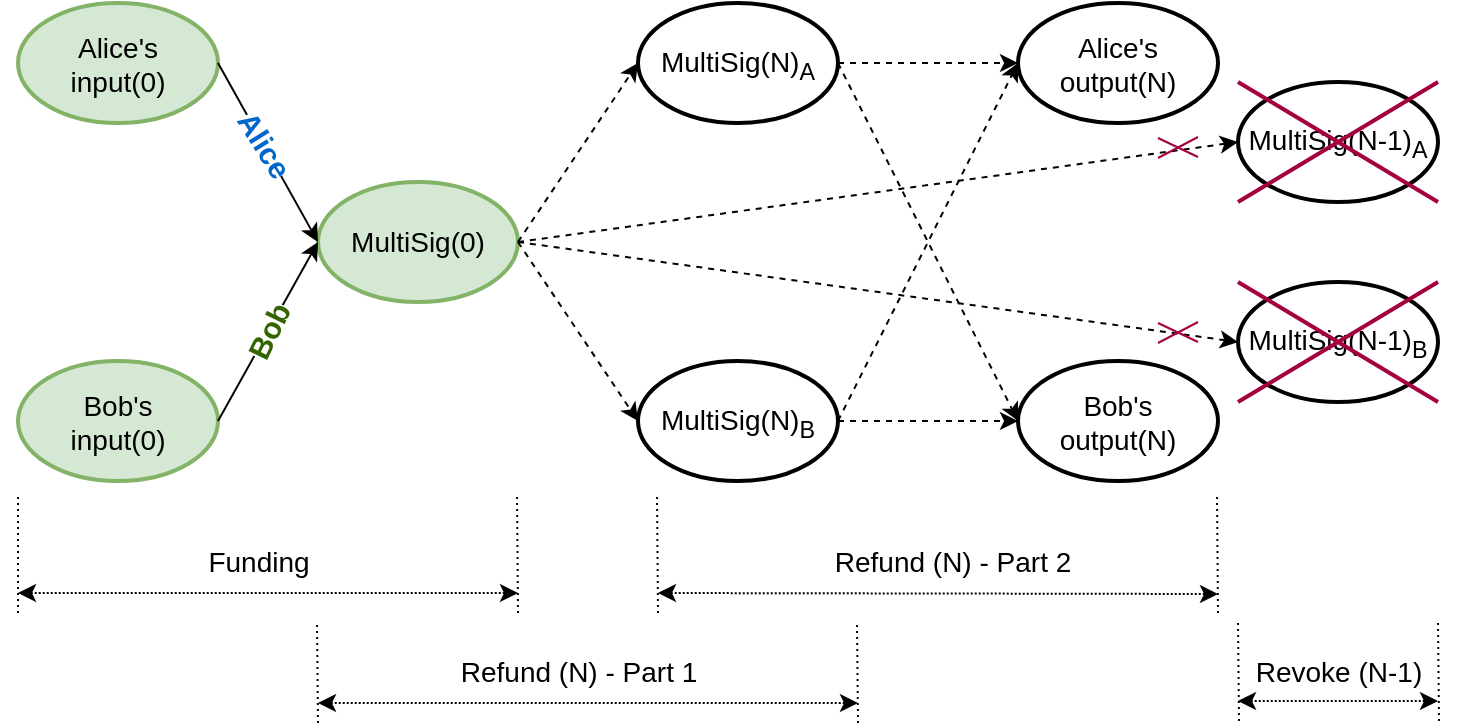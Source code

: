 <mxfile pages="1" version="11.2.4" type="device"><diagram id="bBkEPbWLoeJg7-wSrlFj" name="Page-1"><mxGraphModel dx="905" dy="707" grid="1" gridSize="10" guides="1" tooltips="1" connect="1" arrows="1" fold="1" page="1" pageScale="1" pageWidth="827" pageHeight="1169" math="0" shadow="0"><root><mxCell id="0"/><mxCell id="1" parent="0"/><mxCell id="bmQeixlOnmFxgD8QusRG-1" value="MultiSig(0)" style="ellipse;whiteSpace=wrap;html=1;fontSize=14;strokeWidth=2;fillColor=#d5e8d4;strokeColor=#82b366;" parent="1" vertex="1"><mxGeometry x="190" y="250" width="100" height="60" as="geometry"/></mxCell><mxCell id="bmQeixlOnmFxgD8QusRG-2" value="Alice's &lt;br&gt;input(0)" style="ellipse;whiteSpace=wrap;html=1;fontSize=14;strokeWidth=2;direction=east;fillColor=#d5e8d4;strokeColor=#82b366;" parent="1" vertex="1"><mxGeometry x="40" y="160.5" width="100" height="60" as="geometry"/></mxCell><mxCell id="bmQeixlOnmFxgD8QusRG-3" value="Bob's&lt;br&gt;input(0)" style="ellipse;whiteSpace=wrap;html=1;fontSize=14;strokeWidth=2;fillColor=#d5e8d4;strokeColor=#82b366;" parent="1" vertex="1"><mxGeometry x="40" y="339.5" width="100" height="60" as="geometry"/></mxCell><mxCell id="bmQeixlOnmFxgD8QusRG-4" value="" style="endArrow=classic;html=1;fontSize=14;entryX=0;entryY=0.5;entryDx=0;entryDy=0;exitX=1;exitY=0.5;exitDx=0;exitDy=0;" parent="1" source="bmQeixlOnmFxgD8QusRG-2" target="bmQeixlOnmFxgD8QusRG-1" edge="1"><mxGeometry width="50" height="50" relative="1" as="geometry"><mxPoint x="160" y="210.5" as="sourcePoint"/><mxPoint x="90" y="380.5" as="targetPoint"/></mxGeometry></mxCell><mxCell id="CzUB6Efo8XqgUTM70n0X-1" value="Alice" style="text;html=1;resizable=0;points=[];align=center;verticalAlign=middle;labelBackgroundColor=#ffffff;fontSize=15;fontColor=#0066CC;fontStyle=1;rotation=58;" vertex="1" connectable="0" parent="bmQeixlOnmFxgD8QusRG-4"><mxGeometry x="-0.311" y="-1" relative="1" as="geometry"><mxPoint x="7" y="9" as="offset"/></mxGeometry></mxCell><mxCell id="bmQeixlOnmFxgD8QusRG-5" value="" style="endArrow=classic;html=1;fontSize=14;entryX=0;entryY=0.5;entryDx=0;entryDy=0;exitX=1;exitY=0.5;exitDx=0;exitDy=0;" parent="1" source="bmQeixlOnmFxgD8QusRG-3" target="bmQeixlOnmFxgD8QusRG-1" edge="1"><mxGeometry width="50" height="50" relative="1" as="geometry"><mxPoint x="166" y="319.52" as="sourcePoint"/><mxPoint x="214" y="398.5" as="targetPoint"/></mxGeometry></mxCell><mxCell id="CzUB6Efo8XqgUTM70n0X-2" value="Bob" style="text;html=1;resizable=0;points=[];align=center;verticalAlign=middle;labelBackgroundColor=#ffffff;fontSize=15;fontColor=#336600;fontStyle=1;rotation=296;" vertex="1" connectable="0" parent="bmQeixlOnmFxgD8QusRG-5"><mxGeometry x="0.46" y="-2" relative="1" as="geometry"><mxPoint x="-14" y="20" as="offset"/></mxGeometry></mxCell><mxCell id="bmQeixlOnmFxgD8QusRG-7" value="" style="endArrow=classic;html=1;fontSize=14;exitX=1;exitY=0.5;exitDx=0;exitDy=0;dashed=1;entryX=0;entryY=0.5;entryDx=0;entryDy=0;" parent="1" source="bmQeixlOnmFxgD8QusRG-1" target="bmQeixlOnmFxgD8QusRG-8" edge="1"><mxGeometry width="50" height="50" relative="1" as="geometry"><mxPoint x="425" y="270.52" as="sourcePoint"/><mxPoint x="470" y="270.5" as="targetPoint"/></mxGeometry></mxCell><mxCell id="bmQeixlOnmFxgD8QusRG-8" value="MultiSig(N)&lt;sub&gt;A&lt;/sub&gt;" style="ellipse;whiteSpace=wrap;html=1;fontSize=14;strokeWidth=2;" parent="1" vertex="1"><mxGeometry x="350" y="160.5" width="100" height="60" as="geometry"/></mxCell><mxCell id="bmQeixlOnmFxgD8QusRG-9" value="MultiSig(N)&lt;sub&gt;B&lt;/sub&gt;" style="ellipse;whiteSpace=wrap;html=1;fontSize=14;strokeWidth=2;" parent="1" vertex="1"><mxGeometry x="350" y="339.5" width="100" height="60" as="geometry"/></mxCell><mxCell id="bmQeixlOnmFxgD8QusRG-10" value="" style="endArrow=classic;html=1;fontSize=14;exitX=1;exitY=0.5;exitDx=0;exitDy=0;dashed=1;entryX=0;entryY=0.5;entryDx=0;entryDy=0;" parent="1" source="bmQeixlOnmFxgD8QusRG-1" target="bmQeixlOnmFxgD8QusRG-9" edge="1"><mxGeometry width="50" height="50" relative="1" as="geometry"><mxPoint x="300" y="369.5" as="sourcePoint"/><mxPoint x="370" y="249.5" as="targetPoint"/></mxGeometry></mxCell><mxCell id="bmQeixlOnmFxgD8QusRG-11" value="Alice's &lt;br&gt;output(N)" style="ellipse;whiteSpace=wrap;html=1;fontSize=14;strokeWidth=2;" parent="1" vertex="1"><mxGeometry x="540" y="160.5" width="100" height="60" as="geometry"/></mxCell><mxCell id="bmQeixlOnmFxgD8QusRG-12" value="Bob's&lt;br&gt;output(N)" style="ellipse;whiteSpace=wrap;html=1;fontSize=14;strokeWidth=2;" parent="1" vertex="1"><mxGeometry x="540" y="339.5" width="100" height="60" as="geometry"/></mxCell><mxCell id="bmQeixlOnmFxgD8QusRG-14" value="" style="endArrow=classic;html=1;fontSize=14;exitX=1;exitY=0.5;exitDx=0;exitDy=0;dashed=1;entryX=0;entryY=0.5;entryDx=0;entryDy=0;" parent="1" source="bmQeixlOnmFxgD8QusRG-8" target="bmQeixlOnmFxgD8QusRG-12" edge="1"><mxGeometry width="50" height="50" relative="1" as="geometry"><mxPoint x="460" y="247.5" as="sourcePoint"/><mxPoint x="530" y="353.5" as="targetPoint"/></mxGeometry></mxCell><mxCell id="bmQeixlOnmFxgD8QusRG-15" value="" style="endArrow=classic;html=1;fontSize=14;exitX=1;exitY=0.5;exitDx=0;exitDy=0;dashed=1;entryX=0;entryY=0.5;entryDx=0;entryDy=0;" parent="1" source="bmQeixlOnmFxgD8QusRG-9" target="bmQeixlOnmFxgD8QusRG-12" edge="1"><mxGeometry width="50" height="50" relative="1" as="geometry"><mxPoint x="450" y="239.5" as="sourcePoint"/><mxPoint x="540" y="419.5" as="targetPoint"/></mxGeometry></mxCell><mxCell id="bmQeixlOnmFxgD8QusRG-16" value="" style="endArrow=classic;html=1;fontSize=14;exitX=1;exitY=0.5;exitDx=0;exitDy=0;dashed=1;entryX=0;entryY=0.5;entryDx=0;entryDy=0;" parent="1" source="bmQeixlOnmFxgD8QusRG-8" target="bmQeixlOnmFxgD8QusRG-11" edge="1"><mxGeometry width="50" height="50" relative="1" as="geometry"><mxPoint x="490" y="130.5" as="sourcePoint"/><mxPoint x="580" y="100.5" as="targetPoint"/></mxGeometry></mxCell><mxCell id="bmQeixlOnmFxgD8QusRG-17" value="" style="endArrow=classic;html=1;fontSize=14;exitX=1;exitY=0.5;exitDx=0;exitDy=0;dashed=1;entryX=0;entryY=0.5;entryDx=0;entryDy=0;" parent="1" source="bmQeixlOnmFxgD8QusRG-9" target="bmQeixlOnmFxgD8QusRG-11" edge="1"><mxGeometry width="50" height="50" relative="1" as="geometry"><mxPoint x="450" y="200.5" as="sourcePoint"/><mxPoint x="540" y="380.5" as="targetPoint"/></mxGeometry></mxCell><mxCell id="bmQeixlOnmFxgD8QusRG-18" value="" style="endArrow=none;html=1;dashed=1;fontSize=14;dashPattern=1 2;" parent="1" edge="1"><mxGeometry width="50" height="50" relative="1" as="geometry"><mxPoint x="40" y="465.5" as="sourcePoint"/><mxPoint x="40" y="405.5" as="targetPoint"/></mxGeometry></mxCell><mxCell id="bmQeixlOnmFxgD8QusRG-19" value="" style="endArrow=none;html=1;dashed=1;fontSize=14;dashPattern=1 2;" parent="1" edge="1"><mxGeometry width="50" height="50" relative="1" as="geometry"><mxPoint x="290" y="465.5" as="sourcePoint"/><mxPoint x="289.5" y="405.5" as="targetPoint"/></mxGeometry></mxCell><mxCell id="bmQeixlOnmFxgD8QusRG-20" value="" style="endArrow=none;html=1;dashed=1;fontSize=14;dashPattern=1 2;" parent="1" edge="1"><mxGeometry width="50" height="50" relative="1" as="geometry"><mxPoint x="190" y="520.5" as="sourcePoint"/><mxPoint x="189.5" y="470.5" as="targetPoint"/></mxGeometry></mxCell><mxCell id="bmQeixlOnmFxgD8QusRG-21" value="" style="endArrow=none;html=1;dashed=1;fontSize=14;dashPattern=1 2;" parent="1" edge="1"><mxGeometry width="50" height="50" relative="1" as="geometry"><mxPoint x="640" y="465.5" as="sourcePoint"/><mxPoint x="639.5" y="405.5" as="targetPoint"/></mxGeometry></mxCell><mxCell id="bmQeixlOnmFxgD8QusRG-22" value="" style="endArrow=classic;startArrow=classic;html=1;dashed=1;fontSize=14;dashPattern=1 1;" parent="1" edge="1"><mxGeometry width="50" height="50" relative="1" as="geometry"><mxPoint x="40" y="455.5" as="sourcePoint"/><mxPoint x="290" y="455.5" as="targetPoint"/></mxGeometry></mxCell><mxCell id="bmQeixlOnmFxgD8QusRG-27" value="Funding" style="text;html=1;resizable=0;points=[];align=center;verticalAlign=middle;labelBackgroundColor=#ffffff;fontSize=14;" parent="bmQeixlOnmFxgD8QusRG-22" vertex="1" connectable="0"><mxGeometry x="-0.256" y="-4" relative="1" as="geometry"><mxPoint x="27" y="-20" as="offset"/></mxGeometry></mxCell><mxCell id="bmQeixlOnmFxgD8QusRG-23" value="" style="endArrow=none;html=1;dashed=1;fontSize=14;dashPattern=1 2;" parent="1" edge="1"><mxGeometry width="50" height="50" relative="1" as="geometry"><mxPoint x="460" y="520.5" as="sourcePoint"/><mxPoint x="459.5" y="470.5" as="targetPoint"/></mxGeometry></mxCell><mxCell id="bmQeixlOnmFxgD8QusRG-24" value="" style="endArrow=none;html=1;dashed=1;fontSize=14;dashPattern=1 2;" parent="1" edge="1"><mxGeometry width="50" height="50" relative="1" as="geometry"><mxPoint x="360" y="465.5" as="sourcePoint"/><mxPoint x="359.5" y="405.5" as="targetPoint"/></mxGeometry></mxCell><mxCell id="bmQeixlOnmFxgD8QusRG-25" value="" style="endArrow=classic;startArrow=classic;html=1;dashed=1;fontSize=14;dashPattern=1 1;" parent="1" edge="1"><mxGeometry width="50" height="50" relative="1" as="geometry"><mxPoint x="190" y="510.5" as="sourcePoint"/><mxPoint x="460" y="510.5" as="targetPoint"/></mxGeometry></mxCell><mxCell id="bmQeixlOnmFxgD8QusRG-28" value="Refund (N) - Part 1" style="text;html=1;resizable=0;points=[];align=center;verticalAlign=middle;labelBackgroundColor=#ffffff;fontSize=14;" parent="bmQeixlOnmFxgD8QusRG-25" vertex="1" connectable="0"><mxGeometry x="-0.326" y="2" relative="1" as="geometry"><mxPoint x="39" y="-14" as="offset"/></mxGeometry></mxCell><mxCell id="bmQeixlOnmFxgD8QusRG-26" value="" style="endArrow=classic;startArrow=classic;html=1;dashed=1;fontSize=14;dashPattern=1 1;" parent="1" edge="1"><mxGeometry width="50" height="50" relative="1" as="geometry"><mxPoint x="360" y="455.5" as="sourcePoint"/><mxPoint x="640" y="456" as="targetPoint"/></mxGeometry></mxCell><mxCell id="bmQeixlOnmFxgD8QusRG-29" value="Refund (N) - Part 2" style="text;html=1;resizable=0;points=[];align=center;verticalAlign=middle;labelBackgroundColor=#ffffff;fontSize=14;" parent="bmQeixlOnmFxgD8QusRG-26" vertex="1" connectable="0"><mxGeometry x="-0.29" y="-3" relative="1" as="geometry"><mxPoint x="47" y="-19" as="offset"/></mxGeometry></mxCell><mxCell id="MV4GuKuZ0_GkO9SyMOyV-1" value="MultiSig(N-1)&lt;sub&gt;A&lt;/sub&gt;" style="ellipse;whiteSpace=wrap;html=1;fontSize=14;strokeWidth=2;" parent="1" vertex="1"><mxGeometry x="650" y="200" width="100" height="60" as="geometry"/></mxCell><mxCell id="MV4GuKuZ0_GkO9SyMOyV-2" value="MultiSig(N-1)&lt;sub&gt;B&lt;/sub&gt;" style="ellipse;whiteSpace=wrap;html=1;fontSize=14;strokeWidth=2;" parent="1" vertex="1"><mxGeometry x="650" y="300" width="100" height="60" as="geometry"/></mxCell><mxCell id="MV4GuKuZ0_GkO9SyMOyV-9" value="" style="endArrow=none;html=1;dashed=1;fontSize=14;dashPattern=1 2;" parent="1" edge="1"><mxGeometry width="50" height="50" relative="1" as="geometry"><mxPoint x="650.5" y="519.5" as="sourcePoint"/><mxPoint x="650" y="469.5" as="targetPoint"/></mxGeometry></mxCell><mxCell id="MV4GuKuZ0_GkO9SyMOyV-10" value="" style="endArrow=none;html=1;dashed=1;fontSize=14;dashPattern=1 2;" parent="1" edge="1"><mxGeometry width="50" height="50" relative="1" as="geometry"><mxPoint x="750.5" y="519.5" as="sourcePoint"/><mxPoint x="750" y="469.5" as="targetPoint"/></mxGeometry></mxCell><mxCell id="MV4GuKuZ0_GkO9SyMOyV-11" value="" style="endArrow=classic;startArrow=classic;html=1;dashed=1;fontSize=14;dashPattern=1 1;" parent="1" edge="1"><mxGeometry width="50" height="50" relative="1" as="geometry"><mxPoint x="650" y="509.5" as="sourcePoint"/><mxPoint x="750" y="509.5" as="targetPoint"/></mxGeometry></mxCell><mxCell id="MV4GuKuZ0_GkO9SyMOyV-12" value="Revoke (N-1)" style="text;html=1;resizable=0;points=[];align=center;verticalAlign=middle;labelBackgroundColor=#ffffff;fontSize=14;" parent="MV4GuKuZ0_GkO9SyMOyV-11" vertex="1" connectable="0"><mxGeometry x="-0.326" y="2" relative="1" as="geometry"><mxPoint x="16.5" y="-13" as="offset"/></mxGeometry></mxCell><mxCell id="MV4GuKuZ0_GkO9SyMOyV-13" value="" style="group" parent="1" vertex="1" connectable="0"><mxGeometry x="650" y="300" width="100" height="60" as="geometry"/></mxCell><mxCell id="MV4GuKuZ0_GkO9SyMOyV-3" value="" style="endArrow=none;html=1;fillColor=#d80073;strokeColor=#A50040;strokeWidth=2;" parent="MV4GuKuZ0_GkO9SyMOyV-13" edge="1"><mxGeometry width="50" height="50" relative="1" as="geometry"><mxPoint y="60" as="sourcePoint"/><mxPoint x="100" as="targetPoint"/></mxGeometry></mxCell><mxCell id="MV4GuKuZ0_GkO9SyMOyV-4" value="" style="endArrow=none;html=1;fillColor=#d80073;strokeColor=#A50040;strokeWidth=2;" parent="MV4GuKuZ0_GkO9SyMOyV-13" edge="1"><mxGeometry width="50" height="50" relative="1" as="geometry"><mxPoint as="sourcePoint"/><mxPoint x="100" y="60" as="targetPoint"/></mxGeometry></mxCell><mxCell id="MV4GuKuZ0_GkO9SyMOyV-14" value="" style="group" parent="1" vertex="1" connectable="0"><mxGeometry x="650" y="200" width="100" height="60" as="geometry"/></mxCell><mxCell id="MV4GuKuZ0_GkO9SyMOyV-15" value="" style="endArrow=none;html=1;fillColor=#d80073;strokeColor=#A50040;strokeWidth=2;" parent="MV4GuKuZ0_GkO9SyMOyV-14" edge="1"><mxGeometry width="50" height="50" relative="1" as="geometry"><mxPoint y="60" as="sourcePoint"/><mxPoint x="100" as="targetPoint"/></mxGeometry></mxCell><mxCell id="MV4GuKuZ0_GkO9SyMOyV-16" value="" style="endArrow=none;html=1;fillColor=#d80073;strokeColor=#A50040;strokeWidth=2;" parent="MV4GuKuZ0_GkO9SyMOyV-14" edge="1"><mxGeometry width="50" height="50" relative="1" as="geometry"><mxPoint as="sourcePoint"/><mxPoint x="100" y="60" as="targetPoint"/></mxGeometry></mxCell><mxCell id="MV4GuKuZ0_GkO9SyMOyV-17" value="" style="endArrow=classic;html=1;fontSize=14;dashed=1;entryX=0;entryY=0.5;entryDx=0;entryDy=0;" parent="1" target="MV4GuKuZ0_GkO9SyMOyV-1" edge="1"><mxGeometry width="50" height="50" relative="1" as="geometry"><mxPoint x="290" y="280" as="sourcePoint"/><mxPoint x="390" y="220.5" as="targetPoint"/></mxGeometry></mxCell><mxCell id="MV4GuKuZ0_GkO9SyMOyV-18" value="" style="endArrow=classic;html=1;fontSize=14;exitX=1;exitY=0.5;exitDx=0;exitDy=0;dashed=1;entryX=0;entryY=0.5;entryDx=0;entryDy=0;" parent="1" source="bmQeixlOnmFxgD8QusRG-1" target="MV4GuKuZ0_GkO9SyMOyV-2" edge="1"><mxGeometry width="50" height="50" relative="1" as="geometry"><mxPoint x="330" y="310" as="sourcePoint"/><mxPoint x="390" y="220.5" as="targetPoint"/></mxGeometry></mxCell><mxCell id="MV4GuKuZ0_GkO9SyMOyV-24" value="" style="group" parent="1" vertex="1" connectable="0"><mxGeometry x="610" y="227.5" width="20" height="10.5" as="geometry"/></mxCell><mxCell id="MV4GuKuZ0_GkO9SyMOyV-22" value="" style="endArrow=none;html=1;strokeWidth=1;fillColor=#d80073;strokeColor=#A50040;" parent="MV4GuKuZ0_GkO9SyMOyV-24" edge="1"><mxGeometry width="50" height="50" relative="1" as="geometry"><mxPoint y="10.5" as="sourcePoint"/><mxPoint x="20" as="targetPoint"/></mxGeometry></mxCell><mxCell id="MV4GuKuZ0_GkO9SyMOyV-23" value="" style="endArrow=none;html=1;strokeWidth=1;fillColor=#d80073;strokeColor=#A50040;" parent="MV4GuKuZ0_GkO9SyMOyV-24" edge="1"><mxGeometry width="50" height="50" relative="1" as="geometry"><mxPoint y="0.5" as="sourcePoint"/><mxPoint x="20" y="10" as="targetPoint"/></mxGeometry></mxCell><mxCell id="MV4GuKuZ0_GkO9SyMOyV-25" value="" style="group" parent="1" vertex="1" connectable="0"><mxGeometry x="610" y="320" width="20" height="10.5" as="geometry"/></mxCell><mxCell id="MV4GuKuZ0_GkO9SyMOyV-26" value="" style="endArrow=none;html=1;strokeWidth=1;fillColor=#d80073;strokeColor=#A50040;" parent="MV4GuKuZ0_GkO9SyMOyV-25" edge="1"><mxGeometry width="50" height="50" relative="1" as="geometry"><mxPoint y="10.5" as="sourcePoint"/><mxPoint x="20" as="targetPoint"/></mxGeometry></mxCell><mxCell id="MV4GuKuZ0_GkO9SyMOyV-27" value="" style="endArrow=none;html=1;strokeWidth=1;fillColor=#d80073;strokeColor=#A50040;" parent="MV4GuKuZ0_GkO9SyMOyV-25" edge="1"><mxGeometry width="50" height="50" relative="1" as="geometry"><mxPoint y="0.5" as="sourcePoint"/><mxPoint x="20" y="10" as="targetPoint"/></mxGeometry></mxCell></root></mxGraphModel></diagram></mxfile>